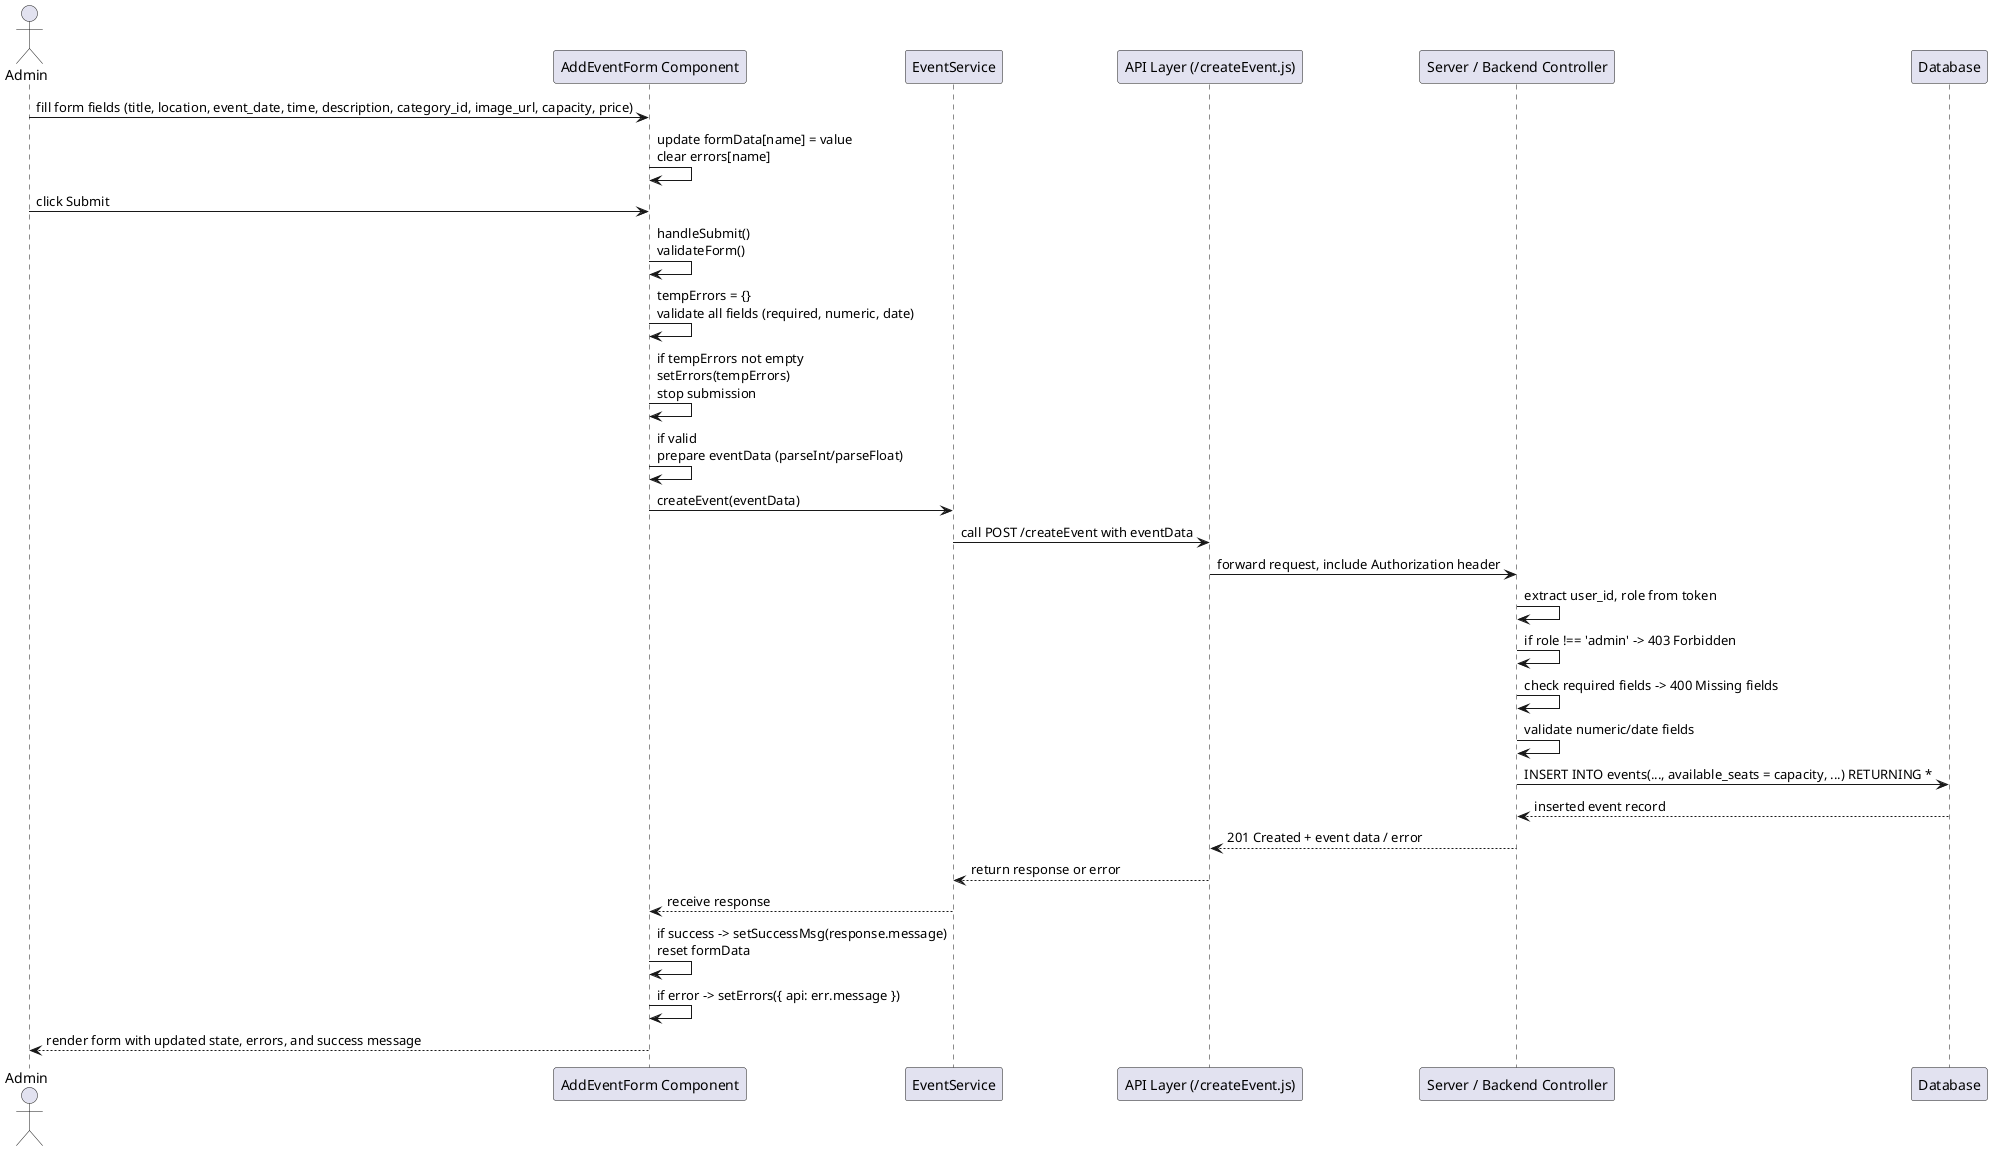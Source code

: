 @startuml
actor Admin
participant "AddEventForm Component" as Component
participant "EventService" as Service
participant "API Layer (/createEvent.js)" as API
participant "Server / Backend Controller" as Backend
participant "Database" as DB

Admin -> Component : fill form fields (title, location, event_date, time, description, category_id, image_url, capacity, price)
Component -> Component : update formData[name] = value\nclear errors[name]
Admin -> Component : click Submit
Component -> Component : handleSubmit()\nvalidateForm()
Component -> Component : tempErrors = {}\nvalidate all fields (required, numeric, date)
Component -> Component : if tempErrors not empty\nsetErrors(tempErrors)\nstop submission
Component -> Component : if valid\nprepare eventData (parseInt/parseFloat)
Component -> Service : createEvent(eventData)
Service -> API : call POST /createEvent with eventData
API -> Backend : forward request, include Authorization header
Backend -> Backend : extract user_id, role from token
Backend -> Backend : if role !== 'admin' -> 403 Forbidden
Backend -> Backend : check required fields -> 400 Missing fields
Backend -> Backend : validate numeric/date fields
Backend -> DB : INSERT INTO events(..., available_seats = capacity, ...) RETURNING *
DB --> Backend : inserted event record
Backend --> API : 201 Created + event data / error
API --> Service : return response or error
Service --> Component : receive response
Component -> Component : if success -> setSuccessMsg(response.message)\nreset formData
Component -> Component : if error -> setErrors({ api: err.message })
Component --> Admin : render form with updated state, errors, and success message

@enduml
